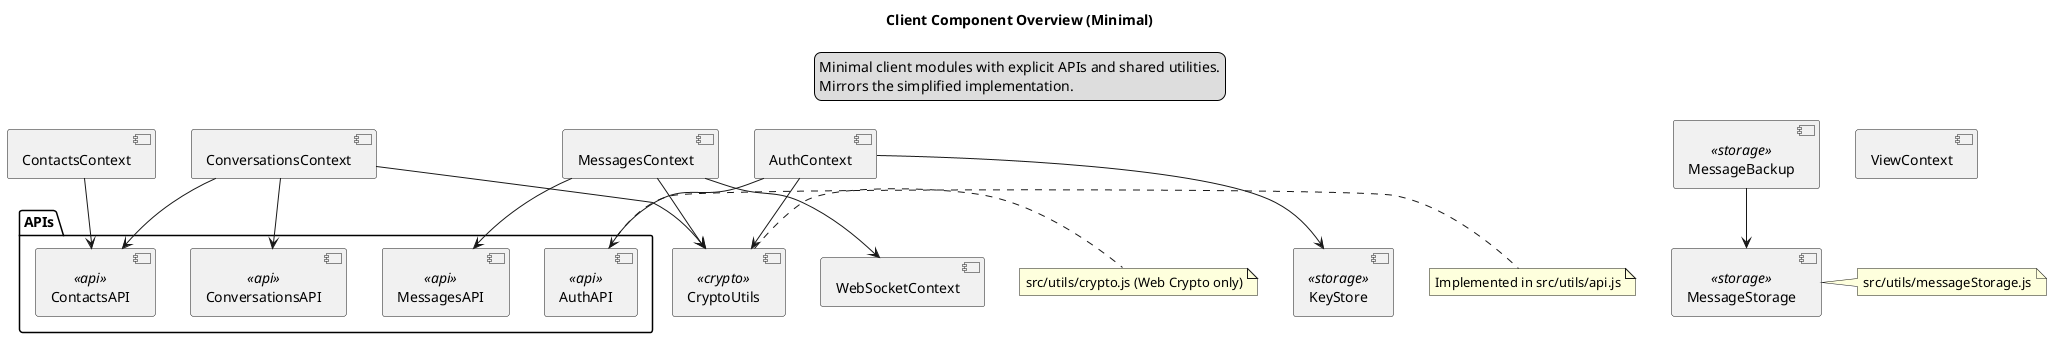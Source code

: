 @startuml
title Client Component Overview (Minimal)

legend top
  Minimal client modules with explicit APIs and shared utilities.
  Mirrors the simplified implementation.
endlegend

component AuthContext
component ContactsContext
component ConversationsContext
component MessagesContext
component WebSocketContext
component ViewContext

package "APIs" {
  component AuthAPI <<api>>
  component ContactsAPI <<api>>
  component ConversationsAPI <<api>>
  component MessagesAPI <<api>>
}

component CryptoUtils <<crypto>>
component KeyStore <<storage>>
component MessageStorage <<storage>>
component MessageBackup <<storage>>

AuthContext --> AuthAPI
AuthContext --> CryptoUtils
AuthContext --> KeyStore
ContactsContext --> ContactsAPI
ConversationsContext --> ContactsAPI
ConversationsContext --> ConversationsAPI
ConversationsContext --> CryptoUtils
MessagesContext --> MessagesAPI
MessagesContext --> CryptoUtils
MessagesContext --> WebSocketContext
MessageBackup --> MessageStorage

note right of AuthAPI
  Implemented in src/utils/api.js
end note
note right of CryptoUtils
  src/utils/crypto.js (Web Crypto only)
end note
note right of MessageStorage
  src/utils/messageStorage.js
end note

@enduml
